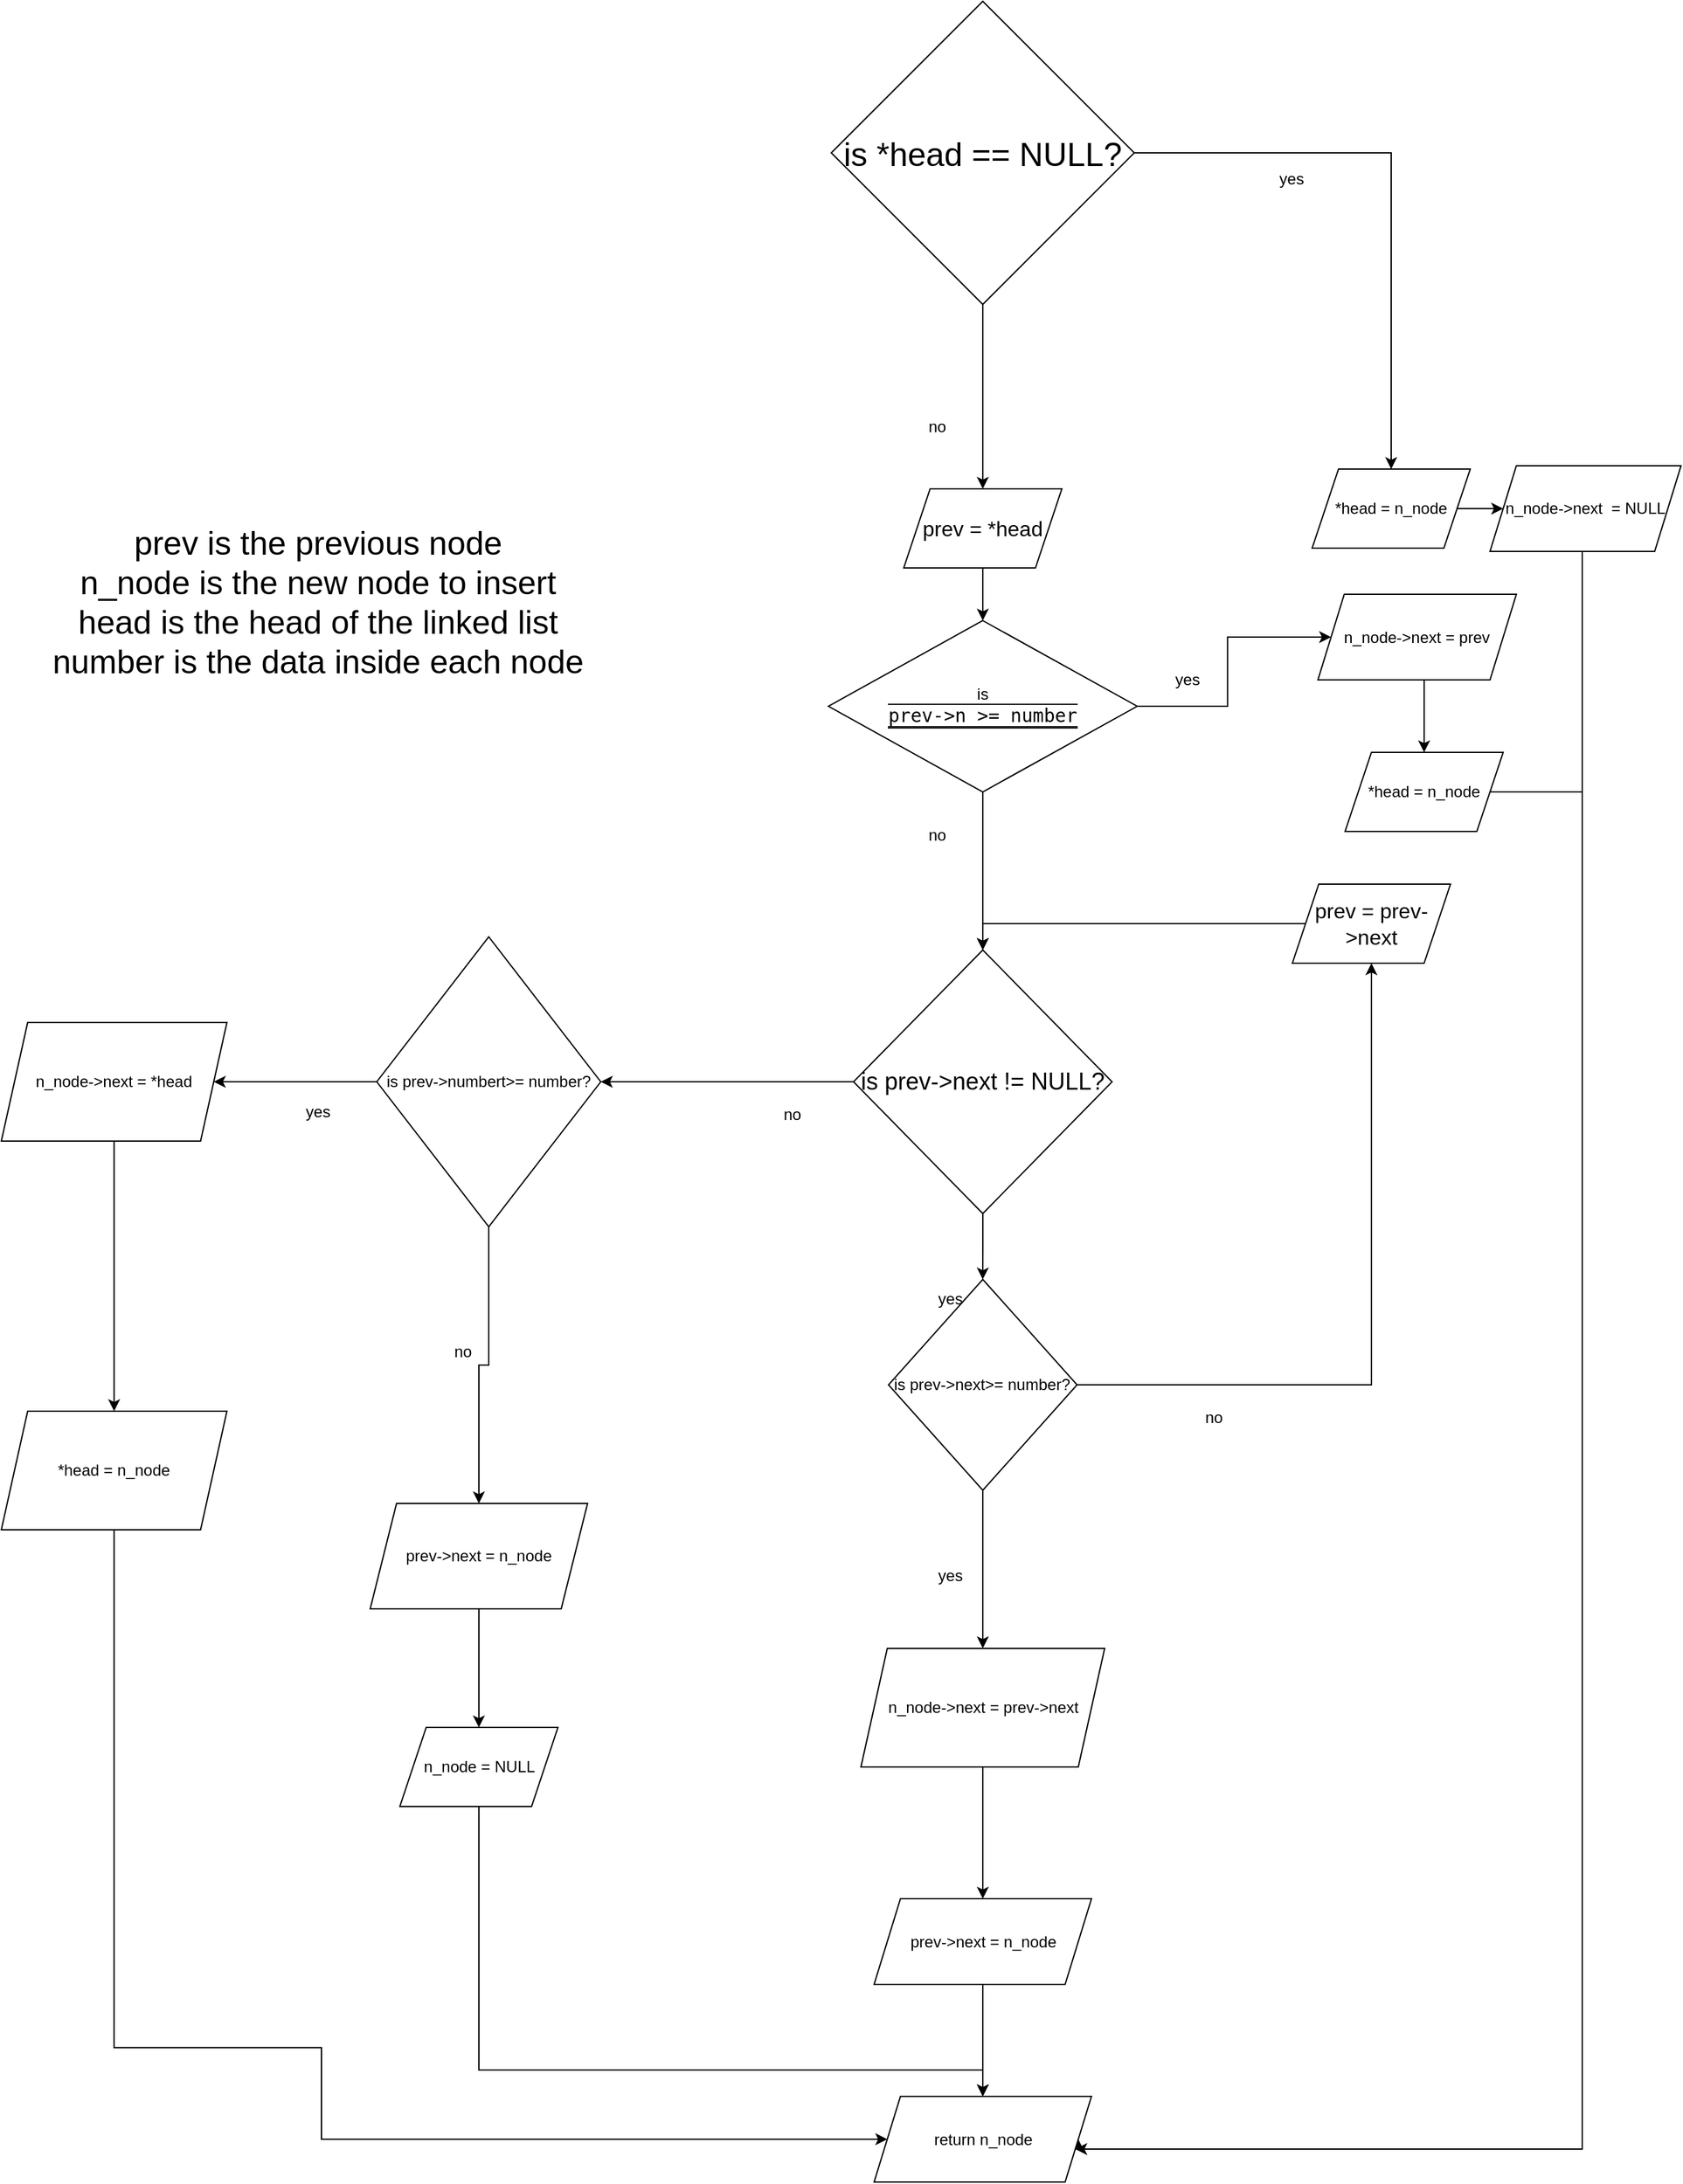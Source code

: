 <mxfile version="21.6.2" type="github">
  <diagram name="Page-1" id="-jojvnu9CKfeev1R-aue">
    <mxGraphModel dx="3397" dy="2754" grid="1" gridSize="10" guides="1" tooltips="1" connect="1" arrows="1" fold="1" page="1" pageScale="1" pageWidth="850" pageHeight="1100" math="0" shadow="0">
      <root>
        <mxCell id="0" />
        <mxCell id="1" parent="0" />
        <mxCell id="FrgEP49qUgRcy6b8qw3s-23" style="edgeStyle=orthogonalEdgeStyle;rounded=0;orthogonalLoop=1;jettySize=auto;html=1;exitX=1;exitY=0.5;exitDx=0;exitDy=0;entryX=1;entryY=0.5;entryDx=0;entryDy=0;" parent="1" edge="1">
          <mxGeometry relative="1" as="geometry">
            <mxPoint x="700" y="980" as="targetPoint" />
          </mxGeometry>
        </mxCell>
        <mxCell id="CXxHxpBOYkMWyndGR7CC-3" value="" style="edgeStyle=orthogonalEdgeStyle;rounded=0;orthogonalLoop=1;jettySize=auto;html=1;" parent="1" source="CXxHxpBOYkMWyndGR7CC-1" target="CXxHxpBOYkMWyndGR7CC-2" edge="1">
          <mxGeometry relative="1" as="geometry" />
        </mxCell>
        <mxCell id="CXxHxpBOYkMWyndGR7CC-10" value="" style="edgeStyle=orthogonalEdgeStyle;rounded=0;orthogonalLoop=1;jettySize=auto;html=1;" parent="1" source="CXxHxpBOYkMWyndGR7CC-1" target="CXxHxpBOYkMWyndGR7CC-9" edge="1">
          <mxGeometry relative="1" as="geometry" />
        </mxCell>
        <mxCell id="CXxHxpBOYkMWyndGR7CC-1" value="&lt;font style=&quot;font-size: 25px;&quot;&gt;is *head == NULL?&lt;/font&gt;" style="rhombus;whiteSpace=wrap;html=1;" parent="1" vertex="1">
          <mxGeometry x="260" y="-190" width="230" height="230" as="geometry" />
        </mxCell>
        <mxCell id="CXxHxpBOYkMWyndGR7CC-6" value="" style="edgeStyle=orthogonalEdgeStyle;rounded=0;orthogonalLoop=1;jettySize=auto;html=1;" parent="1" source="CXxHxpBOYkMWyndGR7CC-2" target="CXxHxpBOYkMWyndGR7CC-5" edge="1">
          <mxGeometry relative="1" as="geometry" />
        </mxCell>
        <mxCell id="CXxHxpBOYkMWyndGR7CC-2" value="*head = n_node" style="shape=parallelogram;perimeter=parallelogramPerimeter;whiteSpace=wrap;html=1;fixedSize=1;" parent="1" vertex="1">
          <mxGeometry x="625" y="165" width="120" height="60" as="geometry" />
        </mxCell>
        <mxCell id="CXxHxpBOYkMWyndGR7CC-4" value="yes" style="text;html=1;align=center;verticalAlign=middle;resizable=0;points=[];autosize=1;strokeColor=none;fillColor=none;" parent="1" vertex="1">
          <mxGeometry x="589.38" y="-70" width="40" height="30" as="geometry" />
        </mxCell>
        <mxCell id="CXxHxpBOYkMWyndGR7CC-39" style="edgeStyle=orthogonalEdgeStyle;rounded=0;orthogonalLoop=1;jettySize=auto;html=1;exitX=0.5;exitY=1;exitDx=0;exitDy=0;entryX=1;entryY=0.5;entryDx=0;entryDy=0;" parent="1" source="CXxHxpBOYkMWyndGR7CC-5" target="CXxHxpBOYkMWyndGR7CC-27" edge="1">
          <mxGeometry relative="1" as="geometry">
            <Array as="points">
              <mxPoint x="830" y="228" />
              <mxPoint x="830" y="1440" />
              <mxPoint x="448" y="1440" />
            </Array>
          </mxGeometry>
        </mxCell>
        <mxCell id="CXxHxpBOYkMWyndGR7CC-5" value="n_node-&amp;gt;next&amp;nbsp; = NULL" style="shape=parallelogram;perimeter=parallelogramPerimeter;whiteSpace=wrap;html=1;fixedSize=1;" parent="1" vertex="1">
          <mxGeometry x="760" y="162.5" width="145" height="65" as="geometry" />
        </mxCell>
        <mxCell id="CXxHxpBOYkMWyndGR7CC-60" style="edgeStyle=orthogonalEdgeStyle;rounded=0;orthogonalLoop=1;jettySize=auto;html=1;exitX=0.5;exitY=1;exitDx=0;exitDy=0;entryX=0.5;entryY=0;entryDx=0;entryDy=0;" parent="1" source="CXxHxpBOYkMWyndGR7CC-9" target="CXxHxpBOYkMWyndGR7CC-59" edge="1">
          <mxGeometry relative="1" as="geometry" />
        </mxCell>
        <mxCell id="CXxHxpBOYkMWyndGR7CC-9" value="&lt;font style=&quot;font-size: 16px;&quot;&gt;prev = *head&lt;/font&gt;" style="shape=parallelogram;perimeter=parallelogramPerimeter;whiteSpace=wrap;html=1;fixedSize=1;" parent="1" vertex="1">
          <mxGeometry x="315" y="180" width="120" height="60" as="geometry" />
        </mxCell>
        <mxCell id="CXxHxpBOYkMWyndGR7CC-14" value="" style="edgeStyle=orthogonalEdgeStyle;rounded=0;orthogonalLoop=1;jettySize=auto;html=1;exitX=1;exitY=0.5;exitDx=0;exitDy=0;" parent="1" source="CXxHxpBOYkMWyndGR7CC-41" target="CXxHxpBOYkMWyndGR7CC-13" edge="1">
          <mxGeometry relative="1" as="geometry" />
        </mxCell>
        <mxCell id="CXxHxpBOYkMWyndGR7CC-35" value="" style="edgeStyle=orthogonalEdgeStyle;rounded=0;orthogonalLoop=1;jettySize=auto;html=1;entryX=1;entryY=0.5;entryDx=0;entryDy=0;" parent="1" source="CXxHxpBOYkMWyndGR7CC-11" target="CXxHxpBOYkMWyndGR7CC-46" edge="1">
          <mxGeometry relative="1" as="geometry" />
        </mxCell>
        <mxCell id="CXxHxpBOYkMWyndGR7CC-42" value="" style="edgeStyle=orthogonalEdgeStyle;rounded=0;orthogonalLoop=1;jettySize=auto;html=1;" parent="1" source="CXxHxpBOYkMWyndGR7CC-11" target="CXxHxpBOYkMWyndGR7CC-41" edge="1">
          <mxGeometry relative="1" as="geometry" />
        </mxCell>
        <mxCell id="CXxHxpBOYkMWyndGR7CC-11" value="&lt;font style=&quot;font-size: 18px;&quot;&gt;is prev-&amp;gt;next != NULL?&lt;br&gt;&lt;/font&gt;" style="rhombus;whiteSpace=wrap;html=1;" parent="1" vertex="1">
          <mxGeometry x="276.88" y="530" width="196.25" height="200" as="geometry" />
        </mxCell>
        <mxCell id="CXxHxpBOYkMWyndGR7CC-18" style="edgeStyle=orthogonalEdgeStyle;rounded=0;orthogonalLoop=1;jettySize=auto;html=1;exitX=0;exitY=0.5;exitDx=0;exitDy=0;entryX=0.5;entryY=0;entryDx=0;entryDy=0;" parent="1" source="CXxHxpBOYkMWyndGR7CC-13" target="CXxHxpBOYkMWyndGR7CC-11" edge="1">
          <mxGeometry relative="1" as="geometry">
            <Array as="points">
              <mxPoint x="375" y="510" />
            </Array>
          </mxGeometry>
        </mxCell>
        <mxCell id="CXxHxpBOYkMWyndGR7CC-13" value="&lt;font style=&quot;font-size: 16px;&quot;&gt;prev = prev-&amp;gt;next&lt;/font&gt;" style="shape=parallelogram;perimeter=parallelogramPerimeter;whiteSpace=wrap;html=1;fixedSize=1;" parent="1" vertex="1">
          <mxGeometry x="610" y="480" width="120" height="60" as="geometry" />
        </mxCell>
        <mxCell id="CXxHxpBOYkMWyndGR7CC-19" value="no" style="text;html=1;align=center;verticalAlign=middle;resizable=0;points=[];autosize=1;strokeColor=none;fillColor=none;" parent="1" vertex="1">
          <mxGeometry x="530" y="870" width="40" height="30" as="geometry" />
        </mxCell>
        <mxCell id="CXxHxpBOYkMWyndGR7CC-26" value="" style="edgeStyle=orthogonalEdgeStyle;rounded=0;orthogonalLoop=1;jettySize=auto;html=1;" parent="1" source="CXxHxpBOYkMWyndGR7CC-22" target="CXxHxpBOYkMWyndGR7CC-25" edge="1">
          <mxGeometry relative="1" as="geometry" />
        </mxCell>
        <mxCell id="CXxHxpBOYkMWyndGR7CC-22" value="n_node-&amp;gt;next = prev-&amp;gt;next" style="shape=parallelogram;perimeter=parallelogramPerimeter;whiteSpace=wrap;html=1;fixedSize=1;" parent="1" vertex="1">
          <mxGeometry x="282.5" y="1060" width="185" height="90" as="geometry" />
        </mxCell>
        <mxCell id="CXxHxpBOYkMWyndGR7CC-24" value="yes" style="text;html=1;align=center;verticalAlign=middle;resizable=0;points=[];autosize=1;strokeColor=none;fillColor=none;" parent="1" vertex="1">
          <mxGeometry x="330" y="990" width="40" height="30" as="geometry" />
        </mxCell>
        <mxCell id="CXxHxpBOYkMWyndGR7CC-28" value="" style="edgeStyle=orthogonalEdgeStyle;rounded=0;orthogonalLoop=1;jettySize=auto;html=1;" parent="1" source="CXxHxpBOYkMWyndGR7CC-25" target="CXxHxpBOYkMWyndGR7CC-27" edge="1">
          <mxGeometry relative="1" as="geometry" />
        </mxCell>
        <mxCell id="CXxHxpBOYkMWyndGR7CC-25" value="prev-&amp;gt;next = n_node" style="shape=parallelogram;perimeter=parallelogramPerimeter;whiteSpace=wrap;html=1;fixedSize=1;" parent="1" vertex="1">
          <mxGeometry x="292.5" y="1250" width="165" height="65" as="geometry" />
        </mxCell>
        <mxCell id="CXxHxpBOYkMWyndGR7CC-27" value="return n_node" style="shape=parallelogram;perimeter=parallelogramPerimeter;whiteSpace=wrap;html=1;fixedSize=1;" parent="1" vertex="1">
          <mxGeometry x="292.5" y="1400" width="165" height="65" as="geometry" />
        </mxCell>
        <mxCell id="CXxHxpBOYkMWyndGR7CC-37" value="" style="edgeStyle=orthogonalEdgeStyle;rounded=0;orthogonalLoop=1;jettySize=auto;html=1;" parent="1" source="CXxHxpBOYkMWyndGR7CC-34" target="CXxHxpBOYkMWyndGR7CC-36" edge="1">
          <mxGeometry relative="1" as="geometry" />
        </mxCell>
        <mxCell id="CXxHxpBOYkMWyndGR7CC-34" value="n_node-&amp;gt;next = *head" style="shape=parallelogram;perimeter=parallelogramPerimeter;whiteSpace=wrap;html=1;fixedSize=1;" parent="1" vertex="1">
          <mxGeometry x="-370" y="585" width="171.25" height="90" as="geometry" />
        </mxCell>
        <mxCell id="CXxHxpBOYkMWyndGR7CC-40" style="edgeStyle=orthogonalEdgeStyle;rounded=0;orthogonalLoop=1;jettySize=auto;html=1;exitX=0.5;exitY=1;exitDx=0;exitDy=0;entryX=0;entryY=0.5;entryDx=0;entryDy=0;" parent="1" source="CXxHxpBOYkMWyndGR7CC-36" target="CXxHxpBOYkMWyndGR7CC-27" edge="1">
          <mxGeometry relative="1" as="geometry">
            <Array as="points">
              <mxPoint x="-127" y="1363" />
            </Array>
          </mxGeometry>
        </mxCell>
        <mxCell id="CXxHxpBOYkMWyndGR7CC-36" value="*head = n_node" style="shape=parallelogram;perimeter=parallelogramPerimeter;whiteSpace=wrap;html=1;fixedSize=1;" parent="1" vertex="1">
          <mxGeometry x="-370" y="880" width="171.25" height="90" as="geometry" />
        </mxCell>
        <mxCell id="CXxHxpBOYkMWyndGR7CC-43" style="edgeStyle=orthogonalEdgeStyle;rounded=0;orthogonalLoop=1;jettySize=auto;html=1;exitX=0.5;exitY=1;exitDx=0;exitDy=0;entryX=0.5;entryY=0;entryDx=0;entryDy=0;" parent="1" source="CXxHxpBOYkMWyndGR7CC-41" target="CXxHxpBOYkMWyndGR7CC-22" edge="1">
          <mxGeometry relative="1" as="geometry" />
        </mxCell>
        <mxCell id="CXxHxpBOYkMWyndGR7CC-41" value="is prev-&amp;gt;next&amp;gt;= number?" style="rhombus;whiteSpace=wrap;html=1;" parent="1" vertex="1">
          <mxGeometry x="303.44" y="780" width="143.12" height="160" as="geometry" />
        </mxCell>
        <mxCell id="CXxHxpBOYkMWyndGR7CC-44" value="yes" style="text;html=1;align=center;verticalAlign=middle;resizable=0;points=[];autosize=1;strokeColor=none;fillColor=none;" parent="1" vertex="1">
          <mxGeometry x="330" y="780" width="40" height="30" as="geometry" />
        </mxCell>
        <mxCell id="CXxHxpBOYkMWyndGR7CC-45" value="no" style="text;html=1;align=center;verticalAlign=middle;resizable=0;points=[];autosize=1;strokeColor=none;fillColor=none;" parent="1" vertex="1">
          <mxGeometry x="210" y="640" width="40" height="30" as="geometry" />
        </mxCell>
        <mxCell id="CXxHxpBOYkMWyndGR7CC-51" value="" style="edgeStyle=orthogonalEdgeStyle;rounded=0;orthogonalLoop=1;jettySize=auto;html=1;" parent="1" source="CXxHxpBOYkMWyndGR7CC-46" target="CXxHxpBOYkMWyndGR7CC-50" edge="1">
          <mxGeometry relative="1" as="geometry" />
        </mxCell>
        <mxCell id="CXxHxpBOYkMWyndGR7CC-56" style="edgeStyle=orthogonalEdgeStyle;rounded=0;orthogonalLoop=1;jettySize=auto;html=1;exitX=0;exitY=0.5;exitDx=0;exitDy=0;entryX=1;entryY=0.5;entryDx=0;entryDy=0;" parent="1" source="CXxHxpBOYkMWyndGR7CC-46" target="CXxHxpBOYkMWyndGR7CC-34" edge="1">
          <mxGeometry relative="1" as="geometry" />
        </mxCell>
        <mxCell id="CXxHxpBOYkMWyndGR7CC-46" value="is prev-&amp;gt;numbert&amp;gt;= number?&lt;br&gt;" style="rhombus;whiteSpace=wrap;html=1;" parent="1" vertex="1">
          <mxGeometry x="-85" y="520" width="170" height="220" as="geometry" />
        </mxCell>
        <mxCell id="CXxHxpBOYkMWyndGR7CC-53" value="" style="edgeStyle=orthogonalEdgeStyle;rounded=0;orthogonalLoop=1;jettySize=auto;html=1;" parent="1" source="CXxHxpBOYkMWyndGR7CC-50" target="CXxHxpBOYkMWyndGR7CC-52" edge="1">
          <mxGeometry relative="1" as="geometry" />
        </mxCell>
        <mxCell id="CXxHxpBOYkMWyndGR7CC-50" value="prev-&amp;gt;next = n_node" style="shape=parallelogram;perimeter=parallelogramPerimeter;whiteSpace=wrap;html=1;fixedSize=1;" parent="1" vertex="1">
          <mxGeometry x="-90" y="950" width="165" height="80" as="geometry" />
        </mxCell>
        <mxCell id="CXxHxpBOYkMWyndGR7CC-54" style="edgeStyle=orthogonalEdgeStyle;rounded=0;orthogonalLoop=1;jettySize=auto;html=1;exitX=0.5;exitY=1;exitDx=0;exitDy=0;entryX=0.5;entryY=0;entryDx=0;entryDy=0;" parent="1" source="CXxHxpBOYkMWyndGR7CC-52" target="CXxHxpBOYkMWyndGR7CC-27" edge="1">
          <mxGeometry relative="1" as="geometry">
            <Array as="points">
              <mxPoint x="-8" y="1380" />
              <mxPoint x="375" y="1380" />
            </Array>
          </mxGeometry>
        </mxCell>
        <mxCell id="CXxHxpBOYkMWyndGR7CC-52" value="n_node = NULL" style="shape=parallelogram;perimeter=parallelogramPerimeter;whiteSpace=wrap;html=1;fixedSize=1;" parent="1" vertex="1">
          <mxGeometry x="-67.5" y="1120" width="120" height="60" as="geometry" />
        </mxCell>
        <mxCell id="CXxHxpBOYkMWyndGR7CC-55" value="no" style="text;html=1;align=center;verticalAlign=middle;resizable=0;points=[];autosize=1;strokeColor=none;fillColor=none;" parent="1" vertex="1">
          <mxGeometry x="-40" y="820" width="40" height="30" as="geometry" />
        </mxCell>
        <mxCell id="CXxHxpBOYkMWyndGR7CC-57" value="yes" style="text;html=1;align=center;verticalAlign=middle;resizable=0;points=[];autosize=1;strokeColor=none;fillColor=none;" parent="1" vertex="1">
          <mxGeometry x="-150" y="638" width="40" height="30" as="geometry" />
        </mxCell>
        <mxCell id="CXxHxpBOYkMWyndGR7CC-61" style="edgeStyle=orthogonalEdgeStyle;rounded=0;orthogonalLoop=1;jettySize=auto;html=1;exitX=0.5;exitY=1;exitDx=0;exitDy=0;entryX=0.5;entryY=0;entryDx=0;entryDy=0;" parent="1" source="CXxHxpBOYkMWyndGR7CC-59" target="CXxHxpBOYkMWyndGR7CC-11" edge="1">
          <mxGeometry relative="1" as="geometry" />
        </mxCell>
        <mxCell id="CXxHxpBOYkMWyndGR7CC-65" value="" style="edgeStyle=orthogonalEdgeStyle;rounded=0;orthogonalLoop=1;jettySize=auto;html=1;" parent="1" source="CXxHxpBOYkMWyndGR7CC-59" target="CXxHxpBOYkMWyndGR7CC-64" edge="1">
          <mxGeometry relative="1" as="geometry" />
        </mxCell>
        <mxCell id="CXxHxpBOYkMWyndGR7CC-59" value="&lt;font style=&quot;background-color: rgb(255, 255, 255);&quot;&gt;is &lt;/font&gt;&lt;div style=&quot;background-color: rgb(30, 30, 30); font-family: &amp;quot;Droid Sans Mono&amp;quot;, &amp;quot;monospace&amp;quot;, monospace; font-weight: normal; font-size: 14px; line-height: 19px;&quot;&gt;&lt;div&gt;&lt;font style=&quot;background-color: rgb(255, 255, 255);&quot;&gt;prev-&amp;gt;n &amp;gt;= number&lt;/font&gt;&lt;/div&gt;&lt;/div&gt;" style="rhombus;whiteSpace=wrap;html=1;" parent="1" vertex="1">
          <mxGeometry x="257.82" y="280" width="234.37" height="130" as="geometry" />
        </mxCell>
        <mxCell id="CXxHxpBOYkMWyndGR7CC-62" value="no" style="text;html=1;align=center;verticalAlign=middle;resizable=0;points=[];autosize=1;strokeColor=none;fillColor=none;" parent="1" vertex="1">
          <mxGeometry x="320" y="428" width="40" height="30" as="geometry" />
        </mxCell>
        <mxCell id="CXxHxpBOYkMWyndGR7CC-67" style="edgeStyle=orthogonalEdgeStyle;rounded=0;orthogonalLoop=1;jettySize=auto;html=1;exitX=1;exitY=0.5;exitDx=0;exitDy=0;" parent="1" source="CXxHxpBOYkMWyndGR7CC-64" target="CXxHxpBOYkMWyndGR7CC-66" edge="1">
          <mxGeometry relative="1" as="geometry">
            <Array as="points">
              <mxPoint x="710" y="293" />
            </Array>
          </mxGeometry>
        </mxCell>
        <mxCell id="CXxHxpBOYkMWyndGR7CC-64" value="n_node-&amp;gt;next = prev" style="shape=parallelogram;perimeter=parallelogramPerimeter;whiteSpace=wrap;html=1;fixedSize=1;" parent="1" vertex="1">
          <mxGeometry x="629.38" y="260" width="150.63" height="65" as="geometry" />
        </mxCell>
        <mxCell id="JXXa7GjcEoNIcC7SGcLZ-3" style="edgeStyle=orthogonalEdgeStyle;rounded=0;orthogonalLoop=1;jettySize=auto;html=1;exitX=0.5;exitY=1;exitDx=0;exitDy=0;" parent="1" source="CXxHxpBOYkMWyndGR7CC-66" target="CXxHxpBOYkMWyndGR7CC-27" edge="1">
          <mxGeometry relative="1" as="geometry">
            <Array as="points">
              <mxPoint x="710" y="410" />
              <mxPoint x="830" y="410" />
              <mxPoint x="830" y="1440" />
            </Array>
          </mxGeometry>
        </mxCell>
        <mxCell id="CXxHxpBOYkMWyndGR7CC-66" value="*head = n_node" style="shape=parallelogram;perimeter=parallelogramPerimeter;whiteSpace=wrap;html=1;fixedSize=1;" parent="1" vertex="1">
          <mxGeometry x="650" y="380" width="120" height="60" as="geometry" />
        </mxCell>
        <mxCell id="JXXa7GjcEoNIcC7SGcLZ-1" value="no" style="text;html=1;align=center;verticalAlign=middle;resizable=0;points=[];autosize=1;strokeColor=none;fillColor=none;" parent="1" vertex="1">
          <mxGeometry x="320" y="118" width="40" height="30" as="geometry" />
        </mxCell>
        <mxCell id="JXXa7GjcEoNIcC7SGcLZ-2" value="yes" style="text;html=1;align=center;verticalAlign=middle;resizable=0;points=[];autosize=1;strokeColor=none;fillColor=none;" parent="1" vertex="1">
          <mxGeometry x="510" y="310" width="40" height="30" as="geometry" />
        </mxCell>
        <mxCell id="JXXa7GjcEoNIcC7SGcLZ-4" value="&lt;font style=&quot;font-size: 25px;&quot;&gt;prev is the previous node &lt;br&gt;n_node is the new node to insert&lt;br&gt;head is the head of the linked list&lt;br&gt;number is the data inside each node&lt;br&gt;&lt;/font&gt;" style="text;html=1;align=center;verticalAlign=middle;resizable=0;points=[];autosize=1;strokeColor=none;fillColor=none;" parent="1" vertex="1">
          <mxGeometry x="-345" y="200" width="430" height="130" as="geometry" />
        </mxCell>
      </root>
    </mxGraphModel>
  </diagram>
</mxfile>
